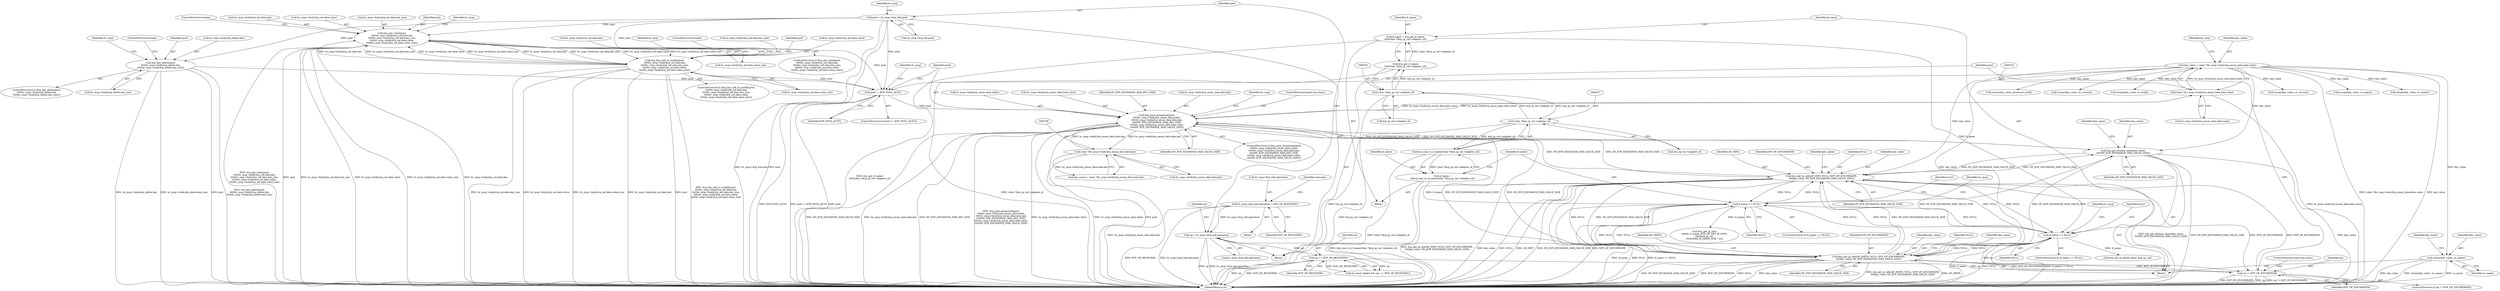 digraph "0_linux_95a69adab9acfc3981c504737a2b6578e4d846ef@API" {
"1000788" [label="(Call,strcpy(key_value, os_name))"];
"1000719" [label="(Call,key_value = (char *)hv_msg->body.kvp_enum_data.data.value)"];
"1000721" [label="(Call,(char *)hv_msg->body.kvp_enum_data.data.value)"];
"1000664" [label="(Call,kvp_pool_enumerate(pool,\n\t\t\t\t\thv_msg->body.kvp_enum_data.index,\n\t\t\t\t\thv_msg->body.kvp_enum_data.data.key,\n\t\t\t\t\tHV_KVP_EXCHANGE_MAX_KEY_SIZE,\n\t\t\t\t\thv_msg->body.kvp_enum_data.data.value,\n\t\t\t\t\tHV_KVP_EXCHANGE_MAX_VALUE_SIZE))"];
"1000659" [label="(Call,pool != KVP_POOL_AUTO)"];
"1000629" [label="(Call,kvp_key_delete(pool,\n\t\t\t\t\thv_msg->body.kvp_delete.key,\n\t\t\t\t\thv_msg->body.kvp_delete.key_size))"];
"1000385" [label="(Call,pool = hv_msg->kvp_hdr.pool)"];
"1000583" [label="(Call,kvp_get_value(pool,\n\t\t\t\t\thv_msg->body.kvp_set.data.key,\n\t\t\t\t\thv_msg->body.kvp_set.data.key_size,\n\t\t\t\t\thv_msg->body.kvp_set.data.value,\n\t\t\t\t\thv_msg->body.kvp_set.data.value_size))"];
"1000537" [label="(Call,kvp_key_add_or_modify(pool,\n\t\t\t\t\thv_msg->body.kvp_set.data.key,\n\t\t\t\t\thv_msg->body.kvp_set.data.key_size,\n\t\t\t\t\thv_msg->body.kvp_set.data.value,\n\t\t\t\t\thv_msg->body.kvp_set.data.value_size))"];
"1000708" [label="(Call,(char *)hv_msg->body.kvp_enum_data.data.key)"];
"1000742" [label="(Call,kvp_get_domain_name(key_value,\n\t\t\t\t\tHV_KVP_EXCHANGE_MAX_VALUE_SIZE))"];
"1000758" [label="(Call,kvp_get_ip_info(AF_INET, NULL, KVP_OP_ENUMERATE,\n\t\t\t\tkey_value, HV_KVP_EXCHANGE_MAX_VALUE_SIZE))"];
"1000462" [label="(Call,if_name == NULL)"];
"1000453" [label="(Call,if_name =\n\t\t\tkvp_mac_to_if_name((char *)kvp_ip_val->adapter_id))"];
"1000455" [label="(Call,kvp_mac_to_if_name((char *)kvp_ip_val->adapter_id))"];
"1000456" [label="(Call,(char *)kvp_ip_val->adapter_id)"];
"1000504" [label="(Call,(char *)kvp_ip_val->adapter_id)"];
"1000510" [label="(Call,if_name == NULL)"];
"1000501" [label="(Call,if_name = kvp_get_if_name(\n\t\t\t\t\t(char *)kvp_ip_val->adapter_id))"];
"1000503" [label="(Call,kvp_get_if_name(\n\t\t\t\t\t(char *)kvp_ip_val->adapter_id))"];
"1000769" [label="(Call,kvp_get_ip_info(AF_INET6, NULL, KVP_OP_ENUMERATE,\n\t\t\t\tkey_value, HV_KVP_EXCHANGE_MAX_VALUE_SIZE))"];
"1000654" [label="(Call,op != KVP_OP_ENUMERATE)"];
"1000400" [label="(Call,op == KVP_OP_REGISTER1)"];
"1000378" [label="(Call,op = hv_msg->kvp_hdr.operation)"];
"1000246" [label="(Call,hv_msg->kvp_hdr.operation = KVP_OP_REGISTER1)"];
"1000769" [label="(Call,kvp_get_ip_info(AF_INET6, NULL, KVP_OP_ENUMERATE,\n\t\t\t\tkey_value, HV_KVP_EXCHANGE_MAX_VALUE_SIZE))"];
"1000666" [label="(Call,hv_msg->body.kvp_enum_data.index)"];
"1000110" [label="(Block,)"];
"1000706" [label="(Call,key_name = (char *)hv_msg->body.kvp_enum_data.data.key)"];
"1000443" [label="(Block,)"];
"1000583" [label="(Call,kvp_get_value(pool,\n\t\t\t\t\thv_msg->body.kvp_set.data.key,\n\t\t\t\t\thv_msg->body.kvp_set.data.key_size,\n\t\t\t\t\thv_msg->body.kvp_set.data.value,\n\t\t\t\t\thv_msg->body.kvp_set.data.value_size))"];
"1000710" [label="(Call,hv_msg->body.kvp_enum_data.data.key)"];
"1000721" [label="(Call,(char *)hv_msg->body.kvp_enum_data.data.value)"];
"1000812" [label="(Call,strcpy(key_value, os_version))"];
"1000659" [label="(Call,pool != KVP_POOL_AUTO)"];
"1000653" [label="(ControlStructure,if (op != KVP_OP_ENUMERATE))"];
"1000708" [label="(Call,(char *)hv_msg->body.kvp_enum_data.data.key)"];
"1000665" [label="(Identifier,pool)"];
"1000585" [label="(Call,hv_msg->body.kvp_set.data.key)"];
"1000580" [label="(ControlStructure,break;)"];
"1000378" [label="(Call,op = hv_msg->kvp_hdr.operation)"];
"1000603" [label="(Call,hv_msg->body.kvp_set.data.value)"];
"1000458" [label="(Call,kvp_ip_val->adapter_id)"];
"1000504" [label="(Call,(char *)kvp_ip_val->adapter_id)"];
"1000654" [label="(Call,op != KVP_OP_ENUMERATE)"];
"1000876" [label="(MethodReturn,int)"];
"1000700" [label="(Identifier,hv_msg)"];
"1000246" [label="(Call,hv_msg->kvp_hdr.operation = KVP_OP_REGISTER1)"];
"1000692" [label="(Identifier,HV_KVP_EXCHANGE_MAX_VALUE_SIZE)"];
"1000387" [label="(Call,hv_msg->kvp_hdr.pool)"];
"1000594" [label="(Call,hv_msg->body.kvp_set.data.key_size)"];
"1000463" [label="(Identifier,if_name)"];
"1000796" [label="(Call,strcpy(key_value, os_major))"];
"1000804" [label="(Call,strcpy(key_value, os_minor))"];
"1000683" [label="(Call,hv_msg->body.kvp_enum_data.data.value)"];
"1000247" [label="(Call,hv_msg->kvp_hdr.operation)"];
"1000289" [label="(Block,)"];
"1000736" [label="(Identifier,hv_msg)"];
"1000509" [label="(ControlStructure,if (if_name == NULL))"];
"1000746" [label="(Identifier,key_name)"];
"1000584" [label="(Identifier,pool)"];
"1000502" [label="(Identifier,if_name)"];
"1000788" [label="(Call,strcpy(key_value, os_name))"];
"1000759" [label="(Identifier,AF_INET)"];
"1000682" [label="(Identifier,HV_KVP_EXCHANGE_MAX_KEY_SIZE)"];
"1000790" [label="(Identifier,os_name)"];
"1000664" [label="(Call,kvp_pool_enumerate(pool,\n\t\t\t\t\thv_msg->body.kvp_enum_data.index,\n\t\t\t\t\thv_msg->body.kvp_enum_data.data.key,\n\t\t\t\t\tHV_KVP_EXCHANGE_MAX_KEY_SIZE,\n\t\t\t\t\thv_msg->body.kvp_enum_data.data.value,\n\t\t\t\t\tHV_KVP_EXCHANGE_MAX_VALUE_SIZE))"];
"1000720" [label="(Identifier,key_value)"];
"1000522" [label="(Call,kvp_set_ip_info(if_name, kvp_ip_val))"];
"1000516" [label="(Identifier,hv_msg)"];
"1000510" [label="(Call,if_name == NULL)"];
"1000623" [label="(Identifier,hv_msg)"];
"1000536" [label="(ControlStructure,if (kvp_key_add_or_modify(pool,\n\t\t\t\t\thv_msg->body.kvp_set.data.key,\n\t\t\t\t\thv_msg->body.kvp_set.data.key_size,\n\t\t\t\t\thv_msg->body.kvp_set.data.value,\n\t\t\t\t\thv_msg->body.kvp_set.data.value_size)))"];
"1000512" [label="(Identifier,NULL)"];
"1000401" [label="(Identifier,op)"];
"1000673" [label="(Call,hv_msg->body.kvp_enum_data.data.key)"];
"1000789" [label="(Identifier,key_value)"];
"1000474" [label="(Call,kvp_get_ip_info(\n\t\t\t\t\t\t0, if_name, KVP_OP_GET_IP_INFO,\n\t\t\t\t\t\tkvp_ip_val,\n\t\t\t\t\t\t(MAX_IP_ADDR_SIZE * 2)))"];
"1000743" [label="(Identifier,key_value)"];
"1000503" [label="(Call,kvp_get_if_name(\n\t\t\t\t\t(char *)kvp_ip_val->adapter_id))"];
"1000455" [label="(Call,kvp_mac_to_if_name((char *)kvp_ip_val->adapter_id))"];
"1000758" [label="(Call,kvp_get_ip_info(AF_INET, NULL, KVP_OP_ENUMERATE,\n\t\t\t\tkey_value, HV_KVP_EXCHANGE_MAX_VALUE_SIZE))"];
"1000548" [label="(Call,hv_msg->body.kvp_set.data.key_size)"];
"1000655" [label="(Identifier,op)"];
"1000774" [label="(Identifier,HV_KVP_EXCHANGE_MAX_VALUE_SIZE)"];
"1000538" [label="(Identifier,pool)"];
"1000456" [label="(Call,(char *)kvp_ip_val->adapter_id)"];
"1000723" [label="(Call,hv_msg->body.kvp_enum_data.data.value)"];
"1000761" [label="(Identifier,KVP_OP_ENUMERATE)"];
"1000612" [label="(Call,hv_msg->body.kvp_set.data.value_size)"];
"1000695" [label="(Identifier,hv_msg)"];
"1000511" [label="(Identifier,if_name)"];
"1000770" [label="(Identifier,AF_INET6)"];
"1000647" [label="(Identifier,hv_msg)"];
"1000650" [label="(ControlStructure,break;)"];
"1000792" [label="(Identifier,key_name)"];
"1000663" [label="(ControlStructure,if (kvp_pool_enumerate(pool,\n\t\t\t\t\thv_msg->body.kvp_enum_data.index,\n\t\t\t\t\thv_msg->body.kvp_enum_data.data.key,\n\t\t\t\t\tHV_KVP_EXCHANGE_MAX_KEY_SIZE,\n\t\t\t\t\thv_msg->body.kvp_enum_data.data.value,\n\t\t\t\t\tHV_KVP_EXCHANGE_MAX_VALUE_SIZE)))"];
"1000661" [label="(Identifier,KVP_POOL_AUTO)"];
"1000820" [label="(Call,strcpy(key_value, processor_arch))"];
"1000698" [label="(ControlStructure,goto kvp_done;)"];
"1000557" [label="(Call,hv_msg->body.kvp_set.data.value)"];
"1000473" [label="(Identifier,error)"];
"1000740" [label="(Block,)"];
"1000744" [label="(Identifier,HV_KVP_EXCHANGE_MAX_VALUE_SIZE)"];
"1000742" [label="(Call,kvp_get_domain_name(key_value,\n\t\t\t\t\tHV_KVP_EXCHANGE_MAX_VALUE_SIZE))"];
"1000380" [label="(Call,hv_msg->kvp_hdr.operation)"];
"1000582" [label="(ControlStructure,if (kvp_get_value(pool,\n\t\t\t\t\thv_msg->body.kvp_set.data.key,\n\t\t\t\t\thv_msg->body.kvp_set.data.key_size,\n\t\t\t\t\thv_msg->body.kvp_set.data.value,\n\t\t\t\t\thv_msg->body.kvp_set.data.value_size)))"];
"1000765" [label="(Identifier,key_name)"];
"1000629" [label="(Call,kvp_key_delete(pool,\n\t\t\t\t\thv_msg->body.kvp_delete.key,\n\t\t\t\t\thv_msg->body.kvp_delete.key_size))"];
"1000539" [label="(Call,hv_msg->body.kvp_set.data.key)"];
"1000577" [label="(Identifier,hv_msg)"];
"1000628" [label="(ControlStructure,if (kvp_key_delete(pool,\n\t\t\t\t\thv_msg->body.kvp_delete.key,\n\t\t\t\t\thv_msg->body.kvp_delete.key_size)))"];
"1000753" [label="(Call,strcpy(key_value, lic_version))"];
"1000630" [label="(Identifier,pool)"];
"1000468" [label="(Identifier,hv_msg)"];
"1000398" [label="(Call,(in_hand_shake) && (op == KVP_OP_REGISTER1))"];
"1000638" [label="(Call,hv_msg->body.kvp_delete.key_size)"];
"1000631" [label="(Call,hv_msg->body.kvp_delete.key)"];
"1000521" [label="(Identifier,error)"];
"1000626" [label="(ControlStructure,break;)"];
"1000453" [label="(Call,if_name =\n\t\t\tkvp_mac_to_if_name((char *)kvp_ip_val->adapter_id))"];
"1000379" [label="(Identifier,op)"];
"1000719" [label="(Call,key_value = (char *)hv_msg->body.kvp_enum_data.data.value)"];
"1000464" [label="(Identifier,NULL)"];
"1000772" [label="(Identifier,KVP_OP_ENUMERATE)"];
"1000394" [label="(Identifier,hv_msg)"];
"1000656" [label="(Identifier,KVP_OP_ENUMERATE)"];
"1000255" [label="(Identifier,message)"];
"1000462" [label="(Call,if_name == NULL)"];
"1000506" [label="(Call,kvp_ip_val->adapter_id)"];
"1000402" [label="(Identifier,KVP_OP_REGISTER1)"];
"1000763" [label="(Identifier,HV_KVP_EXCHANGE_MAX_VALUE_SIZE)"];
"1000773" [label="(Identifier,key_value)"];
"1000657" [label="(ControlStructure,goto kvp_done;)"];
"1000566" [label="(Call,hv_msg->body.kvp_set.data.value_size)"];
"1000386" [label="(Identifier,pool)"];
"1000780" [label="(Call,strcpy(key_value, os_build))"];
"1000658" [label="(ControlStructure,if (pool != KVP_POOL_AUTO))"];
"1000771" [label="(Identifier,NULL)"];
"1000454" [label="(Identifier,if_name)"];
"1000760" [label="(Identifier,NULL)"];
"1000660" [label="(Identifier,pool)"];
"1000501" [label="(Call,if_name = kvp_get_if_name(\n\t\t\t\t\t(char *)kvp_ip_val->adapter_id))"];
"1000537" [label="(Call,kvp_key_add_or_modify(pool,\n\t\t\t\t\thv_msg->body.kvp_set.data.key,\n\t\t\t\t\thv_msg->body.kvp_set.data.key_size,\n\t\t\t\t\thv_msg->body.kvp_set.data.value,\n\t\t\t\t\thv_msg->body.kvp_set.data.value_size))"];
"1000252" [label="(Identifier,KVP_OP_REGISTER1)"];
"1000762" [label="(Identifier,key_value)"];
"1000461" [label="(ControlStructure,if (if_name == NULL))"];
"1000385" [label="(Call,pool = hv_msg->kvp_hdr.pool)"];
"1000776" [label="(Identifier,key_name)"];
"1000400" [label="(Call,op == KVP_OP_REGISTER1)"];
"1000788" -> "1000740"  [label="AST: "];
"1000788" -> "1000790"  [label="CFG: "];
"1000789" -> "1000788"  [label="AST: "];
"1000790" -> "1000788"  [label="AST: "];
"1000792" -> "1000788"  [label="CFG: "];
"1000788" -> "1000876"  [label="DDG: key_value"];
"1000788" -> "1000876"  [label="DDG: strcpy(key_value, os_name)"];
"1000788" -> "1000876"  [label="DDG: os_name"];
"1000719" -> "1000788"  [label="DDG: key_value"];
"1000719" -> "1000289"  [label="AST: "];
"1000719" -> "1000721"  [label="CFG: "];
"1000720" -> "1000719"  [label="AST: "];
"1000721" -> "1000719"  [label="AST: "];
"1000736" -> "1000719"  [label="CFG: "];
"1000719" -> "1000876"  [label="DDG: (char *)hv_msg->body.kvp_enum_data.data.value"];
"1000719" -> "1000876"  [label="DDG: key_value"];
"1000721" -> "1000719"  [label="DDG: hv_msg->body.kvp_enum_data.data.value"];
"1000719" -> "1000742"  [label="DDG: key_value"];
"1000719" -> "1000753"  [label="DDG: key_value"];
"1000719" -> "1000758"  [label="DDG: key_value"];
"1000719" -> "1000769"  [label="DDG: key_value"];
"1000719" -> "1000780"  [label="DDG: key_value"];
"1000719" -> "1000796"  [label="DDG: key_value"];
"1000719" -> "1000804"  [label="DDG: key_value"];
"1000719" -> "1000812"  [label="DDG: key_value"];
"1000719" -> "1000820"  [label="DDG: key_value"];
"1000721" -> "1000723"  [label="CFG: "];
"1000722" -> "1000721"  [label="AST: "];
"1000723" -> "1000721"  [label="AST: "];
"1000721" -> "1000876"  [label="DDG: hv_msg->body.kvp_enum_data.data.value"];
"1000721" -> "1000664"  [label="DDG: hv_msg->body.kvp_enum_data.data.value"];
"1000664" -> "1000721"  [label="DDG: hv_msg->body.kvp_enum_data.data.value"];
"1000664" -> "1000663"  [label="AST: "];
"1000664" -> "1000692"  [label="CFG: "];
"1000665" -> "1000664"  [label="AST: "];
"1000666" -> "1000664"  [label="AST: "];
"1000673" -> "1000664"  [label="AST: "];
"1000682" -> "1000664"  [label="AST: "];
"1000683" -> "1000664"  [label="AST: "];
"1000692" -> "1000664"  [label="AST: "];
"1000695" -> "1000664"  [label="CFG: "];
"1000698" -> "1000664"  [label="CFG: "];
"1000664" -> "1000876"  [label="DDG: HV_KVP_EXCHANGE_MAX_KEY_SIZE"];
"1000664" -> "1000876"  [label="DDG: kvp_pool_enumerate(pool,\n\t\t\t\t\thv_msg->body.kvp_enum_data.index,\n\t\t\t\t\thv_msg->body.kvp_enum_data.data.key,\n\t\t\t\t\tHV_KVP_EXCHANGE_MAX_KEY_SIZE,\n\t\t\t\t\thv_msg->body.kvp_enum_data.data.value,\n\t\t\t\t\tHV_KVP_EXCHANGE_MAX_VALUE_SIZE)"];
"1000664" -> "1000876"  [label="DDG: hv_msg->body.kvp_enum_data.data.value"];
"1000664" -> "1000876"  [label="DDG: hv_msg->body.kvp_enum_data.index"];
"1000664" -> "1000876"  [label="DDG: pool"];
"1000664" -> "1000876"  [label="DDG: HV_KVP_EXCHANGE_MAX_VALUE_SIZE"];
"1000664" -> "1000876"  [label="DDG: hv_msg->body.kvp_enum_data.data.key"];
"1000659" -> "1000664"  [label="DDG: pool"];
"1000708" -> "1000664"  [label="DDG: hv_msg->body.kvp_enum_data.data.key"];
"1000742" -> "1000664"  [label="DDG: HV_KVP_EXCHANGE_MAX_VALUE_SIZE"];
"1000758" -> "1000664"  [label="DDG: HV_KVP_EXCHANGE_MAX_VALUE_SIZE"];
"1000769" -> "1000664"  [label="DDG: HV_KVP_EXCHANGE_MAX_VALUE_SIZE"];
"1000664" -> "1000708"  [label="DDG: hv_msg->body.kvp_enum_data.data.key"];
"1000664" -> "1000742"  [label="DDG: HV_KVP_EXCHANGE_MAX_VALUE_SIZE"];
"1000664" -> "1000758"  [label="DDG: HV_KVP_EXCHANGE_MAX_VALUE_SIZE"];
"1000664" -> "1000769"  [label="DDG: HV_KVP_EXCHANGE_MAX_VALUE_SIZE"];
"1000659" -> "1000658"  [label="AST: "];
"1000659" -> "1000661"  [label="CFG: "];
"1000660" -> "1000659"  [label="AST: "];
"1000661" -> "1000659"  [label="AST: "];
"1000665" -> "1000659"  [label="CFG: "];
"1000700" -> "1000659"  [label="CFG: "];
"1000659" -> "1000876"  [label="DDG: pool"];
"1000659" -> "1000876"  [label="DDG: KVP_POOL_AUTO"];
"1000659" -> "1000876"  [label="DDG: pool != KVP_POOL_AUTO"];
"1000629" -> "1000659"  [label="DDG: pool"];
"1000583" -> "1000659"  [label="DDG: pool"];
"1000385" -> "1000659"  [label="DDG: pool"];
"1000537" -> "1000659"  [label="DDG: pool"];
"1000629" -> "1000628"  [label="AST: "];
"1000629" -> "1000638"  [label="CFG: "];
"1000630" -> "1000629"  [label="AST: "];
"1000631" -> "1000629"  [label="AST: "];
"1000638" -> "1000629"  [label="AST: "];
"1000647" -> "1000629"  [label="CFG: "];
"1000650" -> "1000629"  [label="CFG: "];
"1000629" -> "1000876"  [label="DDG: hv_msg->body.kvp_delete.key_size"];
"1000629" -> "1000876"  [label="DDG: pool"];
"1000629" -> "1000876"  [label="DDG: kvp_key_delete(pool,\n\t\t\t\t\thv_msg->body.kvp_delete.key,\n\t\t\t\t\thv_msg->body.kvp_delete.key_size)"];
"1000629" -> "1000876"  [label="DDG: hv_msg->body.kvp_delete.key"];
"1000385" -> "1000629"  [label="DDG: pool"];
"1000385" -> "1000289"  [label="AST: "];
"1000385" -> "1000387"  [label="CFG: "];
"1000386" -> "1000385"  [label="AST: "];
"1000387" -> "1000385"  [label="AST: "];
"1000394" -> "1000385"  [label="CFG: "];
"1000385" -> "1000876"  [label="DDG: hv_msg->kvp_hdr.pool"];
"1000385" -> "1000876"  [label="DDG: pool"];
"1000385" -> "1000537"  [label="DDG: pool"];
"1000385" -> "1000583"  [label="DDG: pool"];
"1000583" -> "1000582"  [label="AST: "];
"1000583" -> "1000612"  [label="CFG: "];
"1000584" -> "1000583"  [label="AST: "];
"1000585" -> "1000583"  [label="AST: "];
"1000594" -> "1000583"  [label="AST: "];
"1000603" -> "1000583"  [label="AST: "];
"1000612" -> "1000583"  [label="AST: "];
"1000623" -> "1000583"  [label="CFG: "];
"1000626" -> "1000583"  [label="CFG: "];
"1000583" -> "1000876"  [label="DDG: kvp_get_value(pool,\n\t\t\t\t\thv_msg->body.kvp_set.data.key,\n\t\t\t\t\thv_msg->body.kvp_set.data.key_size,\n\t\t\t\t\thv_msg->body.kvp_set.data.value,\n\t\t\t\t\thv_msg->body.kvp_set.data.value_size)"];
"1000583" -> "1000876"  [label="DDG: pool"];
"1000583" -> "1000876"  [label="DDG: hv_msg->body.kvp_set.data.key_size"];
"1000583" -> "1000876"  [label="DDG: hv_msg->body.kvp_set.data.value"];
"1000583" -> "1000876"  [label="DDG: hv_msg->body.kvp_set.data.value_size"];
"1000583" -> "1000876"  [label="DDG: hv_msg->body.kvp_set.data.key"];
"1000583" -> "1000537"  [label="DDG: hv_msg->body.kvp_set.data.key"];
"1000583" -> "1000537"  [label="DDG: hv_msg->body.kvp_set.data.key_size"];
"1000583" -> "1000537"  [label="DDG: hv_msg->body.kvp_set.data.value"];
"1000583" -> "1000537"  [label="DDG: hv_msg->body.kvp_set.data.value_size"];
"1000537" -> "1000583"  [label="DDG: hv_msg->body.kvp_set.data.key"];
"1000537" -> "1000583"  [label="DDG: hv_msg->body.kvp_set.data.key_size"];
"1000537" -> "1000583"  [label="DDG: hv_msg->body.kvp_set.data.value"];
"1000537" -> "1000583"  [label="DDG: hv_msg->body.kvp_set.data.value_size"];
"1000537" -> "1000536"  [label="AST: "];
"1000537" -> "1000566"  [label="CFG: "];
"1000538" -> "1000537"  [label="AST: "];
"1000539" -> "1000537"  [label="AST: "];
"1000548" -> "1000537"  [label="AST: "];
"1000557" -> "1000537"  [label="AST: "];
"1000566" -> "1000537"  [label="AST: "];
"1000577" -> "1000537"  [label="CFG: "];
"1000580" -> "1000537"  [label="CFG: "];
"1000537" -> "1000876"  [label="DDG: hv_msg->body.kvp_set.data.key_size"];
"1000537" -> "1000876"  [label="DDG: hv_msg->body.kvp_set.data.value"];
"1000537" -> "1000876"  [label="DDG: hv_msg->body.kvp_set.data.value_size"];
"1000537" -> "1000876"  [label="DDG: hv_msg->body.kvp_set.data.key"];
"1000537" -> "1000876"  [label="DDG: pool"];
"1000537" -> "1000876"  [label="DDG: kvp_key_add_or_modify(pool,\n\t\t\t\t\thv_msg->body.kvp_set.data.key,\n\t\t\t\t\thv_msg->body.kvp_set.data.key_size,\n\t\t\t\t\thv_msg->body.kvp_set.data.value,\n\t\t\t\t\thv_msg->body.kvp_set.data.value_size)"];
"1000708" -> "1000706"  [label="AST: "];
"1000708" -> "1000710"  [label="CFG: "];
"1000709" -> "1000708"  [label="AST: "];
"1000710" -> "1000708"  [label="AST: "];
"1000706" -> "1000708"  [label="CFG: "];
"1000708" -> "1000876"  [label="DDG: hv_msg->body.kvp_enum_data.data.key"];
"1000708" -> "1000706"  [label="DDG: hv_msg->body.kvp_enum_data.data.key"];
"1000742" -> "1000740"  [label="AST: "];
"1000742" -> "1000744"  [label="CFG: "];
"1000743" -> "1000742"  [label="AST: "];
"1000744" -> "1000742"  [label="AST: "];
"1000746" -> "1000742"  [label="CFG: "];
"1000742" -> "1000876"  [label="DDG: kvp_get_domain_name(key_value,\n\t\t\t\t\tHV_KVP_EXCHANGE_MAX_VALUE_SIZE)"];
"1000742" -> "1000876"  [label="DDG: HV_KVP_EXCHANGE_MAX_VALUE_SIZE"];
"1000742" -> "1000876"  [label="DDG: key_value"];
"1000758" -> "1000742"  [label="DDG: HV_KVP_EXCHANGE_MAX_VALUE_SIZE"];
"1000769" -> "1000742"  [label="DDG: HV_KVP_EXCHANGE_MAX_VALUE_SIZE"];
"1000742" -> "1000758"  [label="DDG: HV_KVP_EXCHANGE_MAX_VALUE_SIZE"];
"1000742" -> "1000769"  [label="DDG: HV_KVP_EXCHANGE_MAX_VALUE_SIZE"];
"1000758" -> "1000740"  [label="AST: "];
"1000758" -> "1000763"  [label="CFG: "];
"1000759" -> "1000758"  [label="AST: "];
"1000760" -> "1000758"  [label="AST: "];
"1000761" -> "1000758"  [label="AST: "];
"1000762" -> "1000758"  [label="AST: "];
"1000763" -> "1000758"  [label="AST: "];
"1000765" -> "1000758"  [label="CFG: "];
"1000758" -> "1000876"  [label="DDG: kvp_get_ip_info(AF_INET, NULL, KVP_OP_ENUMERATE,\n\t\t\t\tkey_value, HV_KVP_EXCHANGE_MAX_VALUE_SIZE)"];
"1000758" -> "1000876"  [label="DDG: key_value"];
"1000758" -> "1000876"  [label="DDG: NULL"];
"1000758" -> "1000876"  [label="DDG: AF_INET"];
"1000758" -> "1000876"  [label="DDG: HV_KVP_EXCHANGE_MAX_VALUE_SIZE"];
"1000758" -> "1000876"  [label="DDG: KVP_OP_ENUMERATE"];
"1000758" -> "1000462"  [label="DDG: NULL"];
"1000758" -> "1000510"  [label="DDG: NULL"];
"1000758" -> "1000654"  [label="DDG: KVP_OP_ENUMERATE"];
"1000462" -> "1000758"  [label="DDG: NULL"];
"1000510" -> "1000758"  [label="DDG: NULL"];
"1000769" -> "1000758"  [label="DDG: NULL"];
"1000769" -> "1000758"  [label="DDG: HV_KVP_EXCHANGE_MAX_VALUE_SIZE"];
"1000654" -> "1000758"  [label="DDG: KVP_OP_ENUMERATE"];
"1000758" -> "1000769"  [label="DDG: NULL"];
"1000758" -> "1000769"  [label="DDG: HV_KVP_EXCHANGE_MAX_VALUE_SIZE"];
"1000462" -> "1000461"  [label="AST: "];
"1000462" -> "1000464"  [label="CFG: "];
"1000463" -> "1000462"  [label="AST: "];
"1000464" -> "1000462"  [label="AST: "];
"1000468" -> "1000462"  [label="CFG: "];
"1000473" -> "1000462"  [label="CFG: "];
"1000462" -> "1000876"  [label="DDG: if_name"];
"1000462" -> "1000876"  [label="DDG: NULL"];
"1000462" -> "1000876"  [label="DDG: if_name == NULL"];
"1000453" -> "1000462"  [label="DDG: if_name"];
"1000510" -> "1000462"  [label="DDG: NULL"];
"1000769" -> "1000462"  [label="DDG: NULL"];
"1000462" -> "1000474"  [label="DDG: if_name"];
"1000462" -> "1000510"  [label="DDG: NULL"];
"1000462" -> "1000769"  [label="DDG: NULL"];
"1000453" -> "1000443"  [label="AST: "];
"1000453" -> "1000455"  [label="CFG: "];
"1000454" -> "1000453"  [label="AST: "];
"1000455" -> "1000453"  [label="AST: "];
"1000463" -> "1000453"  [label="CFG: "];
"1000453" -> "1000876"  [label="DDG: kvp_mac_to_if_name((char *)kvp_ip_val->adapter_id)"];
"1000455" -> "1000453"  [label="DDG: (char *)kvp_ip_val->adapter_id"];
"1000455" -> "1000456"  [label="CFG: "];
"1000456" -> "1000455"  [label="AST: "];
"1000455" -> "1000876"  [label="DDG: (char *)kvp_ip_val->adapter_id"];
"1000456" -> "1000455"  [label="DDG: kvp_ip_val->adapter_id"];
"1000456" -> "1000458"  [label="CFG: "];
"1000457" -> "1000456"  [label="AST: "];
"1000458" -> "1000456"  [label="AST: "];
"1000456" -> "1000876"  [label="DDG: kvp_ip_val->adapter_id"];
"1000504" -> "1000456"  [label="DDG: kvp_ip_val->adapter_id"];
"1000456" -> "1000504"  [label="DDG: kvp_ip_val->adapter_id"];
"1000504" -> "1000503"  [label="AST: "];
"1000504" -> "1000506"  [label="CFG: "];
"1000505" -> "1000504"  [label="AST: "];
"1000506" -> "1000504"  [label="AST: "];
"1000503" -> "1000504"  [label="CFG: "];
"1000504" -> "1000876"  [label="DDG: kvp_ip_val->adapter_id"];
"1000504" -> "1000503"  [label="DDG: kvp_ip_val->adapter_id"];
"1000510" -> "1000509"  [label="AST: "];
"1000510" -> "1000512"  [label="CFG: "];
"1000511" -> "1000510"  [label="AST: "];
"1000512" -> "1000510"  [label="AST: "];
"1000516" -> "1000510"  [label="CFG: "];
"1000521" -> "1000510"  [label="CFG: "];
"1000510" -> "1000876"  [label="DDG: if_name"];
"1000510" -> "1000876"  [label="DDG: NULL"];
"1000510" -> "1000876"  [label="DDG: if_name == NULL"];
"1000501" -> "1000510"  [label="DDG: if_name"];
"1000769" -> "1000510"  [label="DDG: NULL"];
"1000510" -> "1000522"  [label="DDG: if_name"];
"1000510" -> "1000769"  [label="DDG: NULL"];
"1000501" -> "1000443"  [label="AST: "];
"1000501" -> "1000503"  [label="CFG: "];
"1000502" -> "1000501"  [label="AST: "];
"1000503" -> "1000501"  [label="AST: "];
"1000511" -> "1000501"  [label="CFG: "];
"1000501" -> "1000876"  [label="DDG: kvp_get_if_name(\n\t\t\t\t\t(char *)kvp_ip_val->adapter_id)"];
"1000503" -> "1000501"  [label="DDG: (char *)kvp_ip_val->adapter_id"];
"1000503" -> "1000876"  [label="DDG: (char *)kvp_ip_val->adapter_id"];
"1000769" -> "1000740"  [label="AST: "];
"1000769" -> "1000774"  [label="CFG: "];
"1000770" -> "1000769"  [label="AST: "];
"1000771" -> "1000769"  [label="AST: "];
"1000772" -> "1000769"  [label="AST: "];
"1000773" -> "1000769"  [label="AST: "];
"1000774" -> "1000769"  [label="AST: "];
"1000776" -> "1000769"  [label="CFG: "];
"1000769" -> "1000876"  [label="DDG: key_value"];
"1000769" -> "1000876"  [label="DDG: kvp_get_ip_info(AF_INET6, NULL, KVP_OP_ENUMERATE,\n\t\t\t\tkey_value, HV_KVP_EXCHANGE_MAX_VALUE_SIZE)"];
"1000769" -> "1000876"  [label="DDG: AF_INET6"];
"1000769" -> "1000876"  [label="DDG: HV_KVP_EXCHANGE_MAX_VALUE_SIZE"];
"1000769" -> "1000876"  [label="DDG: KVP_OP_ENUMERATE"];
"1000769" -> "1000876"  [label="DDG: NULL"];
"1000769" -> "1000654"  [label="DDG: KVP_OP_ENUMERATE"];
"1000654" -> "1000769"  [label="DDG: KVP_OP_ENUMERATE"];
"1000654" -> "1000653"  [label="AST: "];
"1000654" -> "1000656"  [label="CFG: "];
"1000655" -> "1000654"  [label="AST: "];
"1000656" -> "1000654"  [label="AST: "];
"1000657" -> "1000654"  [label="CFG: "];
"1000660" -> "1000654"  [label="CFG: "];
"1000654" -> "1000876"  [label="DDG: KVP_OP_ENUMERATE"];
"1000654" -> "1000876"  [label="DDG: op"];
"1000654" -> "1000876"  [label="DDG: op != KVP_OP_ENUMERATE"];
"1000400" -> "1000654"  [label="DDG: op"];
"1000378" -> "1000654"  [label="DDG: op"];
"1000400" -> "1000398"  [label="AST: "];
"1000400" -> "1000402"  [label="CFG: "];
"1000401" -> "1000400"  [label="AST: "];
"1000402" -> "1000400"  [label="AST: "];
"1000398" -> "1000400"  [label="CFG: "];
"1000400" -> "1000876"  [label="DDG: op"];
"1000400" -> "1000876"  [label="DDG: KVP_OP_REGISTER1"];
"1000400" -> "1000398"  [label="DDG: op"];
"1000400" -> "1000398"  [label="DDG: KVP_OP_REGISTER1"];
"1000378" -> "1000400"  [label="DDG: op"];
"1000378" -> "1000289"  [label="AST: "];
"1000378" -> "1000380"  [label="CFG: "];
"1000379" -> "1000378"  [label="AST: "];
"1000380" -> "1000378"  [label="AST: "];
"1000386" -> "1000378"  [label="CFG: "];
"1000378" -> "1000876"  [label="DDG: hv_msg->kvp_hdr.operation"];
"1000378" -> "1000876"  [label="DDG: op"];
"1000246" -> "1000378"  [label="DDG: hv_msg->kvp_hdr.operation"];
"1000246" -> "1000110"  [label="AST: "];
"1000246" -> "1000252"  [label="CFG: "];
"1000247" -> "1000246"  [label="AST: "];
"1000252" -> "1000246"  [label="AST: "];
"1000255" -> "1000246"  [label="CFG: "];
"1000246" -> "1000876"  [label="DDG: KVP_OP_REGISTER1"];
"1000246" -> "1000876"  [label="DDG: hv_msg->kvp_hdr.operation"];
}
